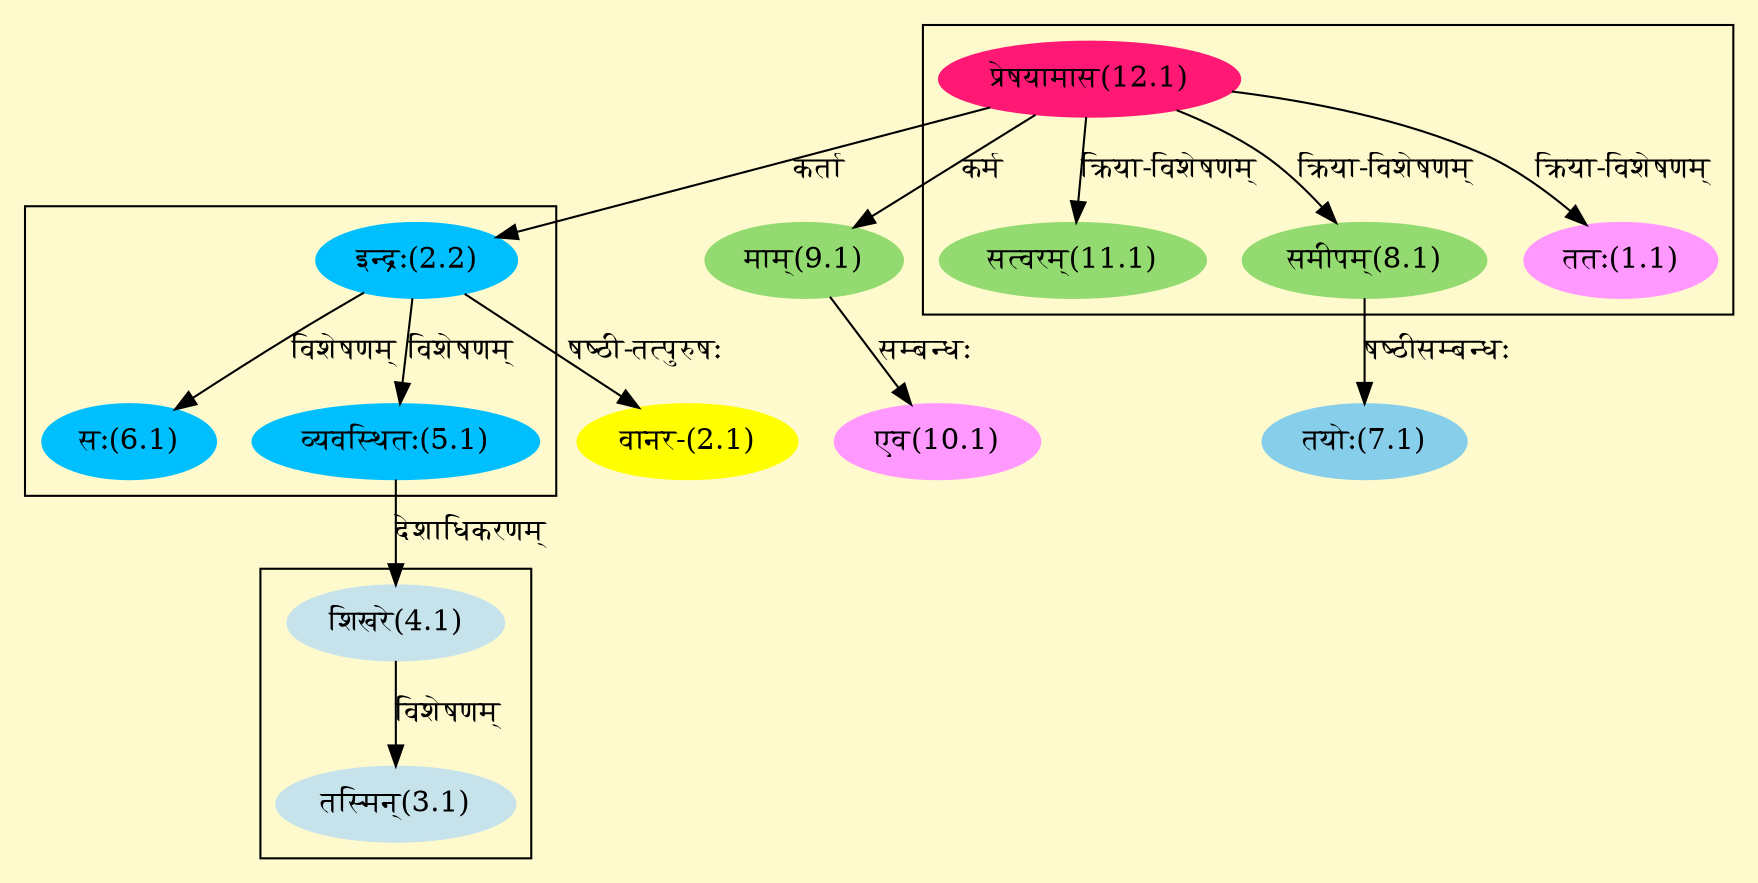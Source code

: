 digraph G{
rankdir=BT;
 compound=true;
 bgcolor="lemonchiffon1";

subgraph cluster_1{
Node1_1 [style=filled, color="#FF99FF" label = "ततः(1.1)"]
Node12_1 [style=filled, color="#FF1975" label = "प्रेषयामास(12.1)"]
Node8_1 [style=filled, color="#93DB70" label = "समीपम्(8.1)"]
Node11_1 [style=filled, color="#93DB70" label = "सत्वरम्(11.1)"]

}

subgraph cluster_2{
Node3_1 [style=filled, color="#C6E2EB" label = "तस्मिन्(3.1)"]
Node4_1 [style=filled, color="#C6E2EB" label = "शिखरे(4.1)"]

}

subgraph cluster_3{
Node5_1 [style=filled, color="#00BFFF" label = "व्यवस्थितः(5.1)"]
Node2_2 [style=filled, color="#00BFFF" label = "इन्द्रः(2.2)"]
Node6_1 [style=filled, color="#00BFFF" label = "सः(6.1)"]

}
Node2_1 [style=filled, color="#FFFF00" label = "वानर-(2.1)"]
Node2_2 [style=filled, color="#00BFFF" label = "इन्द्रः(2.2)"]
Node12_1 [style=filled, color="#FF1975" label = "प्रेषयामास(12.1)"]
Node4_1 [style=filled, color="#C6E2EB" label = "शिखरे(4.1)"]
Node5_1 [style=filled, color="#00BFFF" label = "व्यवस्थितः(5.1)"]
Node7_1 [style=filled, color="#87CEEB" label = "तयोः(7.1)"]
Node8_1 [style=filled, color="#93DB70" label = "समीपम्(8.1)"]
Node9_1 [style=filled, color="#93DB70" label = "माम्(9.1)"]
Node10_1 [style=filled, color="#FF99FF" label = "एव(10.1)"]
/* Start of Relations section */

Node1_1 -> Node12_1 [  label="क्रिया-विशेषणम्"  dir="back" ]
Node2_1 -> Node2_2 [  label="षष्ठी-तत्पुरुषः"  dir="back" ]
Node2_2 -> Node12_1 [  label="कर्ता"  dir="back" ]
Node3_1 -> Node4_1 [  label="विशेषणम्"  dir="back" ]
Node4_1 -> Node5_1 [  label="देशाधिकरणम्"  dir="back" ]
Node5_1 -> Node2_2 [  label="विशेषणम्"  dir="back" ]
Node6_1 -> Node2_2 [  label="विशेषणम्"  dir="back" ]
Node7_1 -> Node8_1 [  label="षष्ठीसम्बन्धः"  dir="back" ]
Node8_1 -> Node12_1 [  label="क्रिया-विशेषणम्"  dir="back" ]
Node9_1 -> Node12_1 [  label="कर्म"  dir="back" ]
Node10_1 -> Node9_1 [  label="सम्बन्धः"  dir="back" ]
Node11_1 -> Node12_1 [  label="क्रिया-विशेषणम्"  dir="back" ]
}
